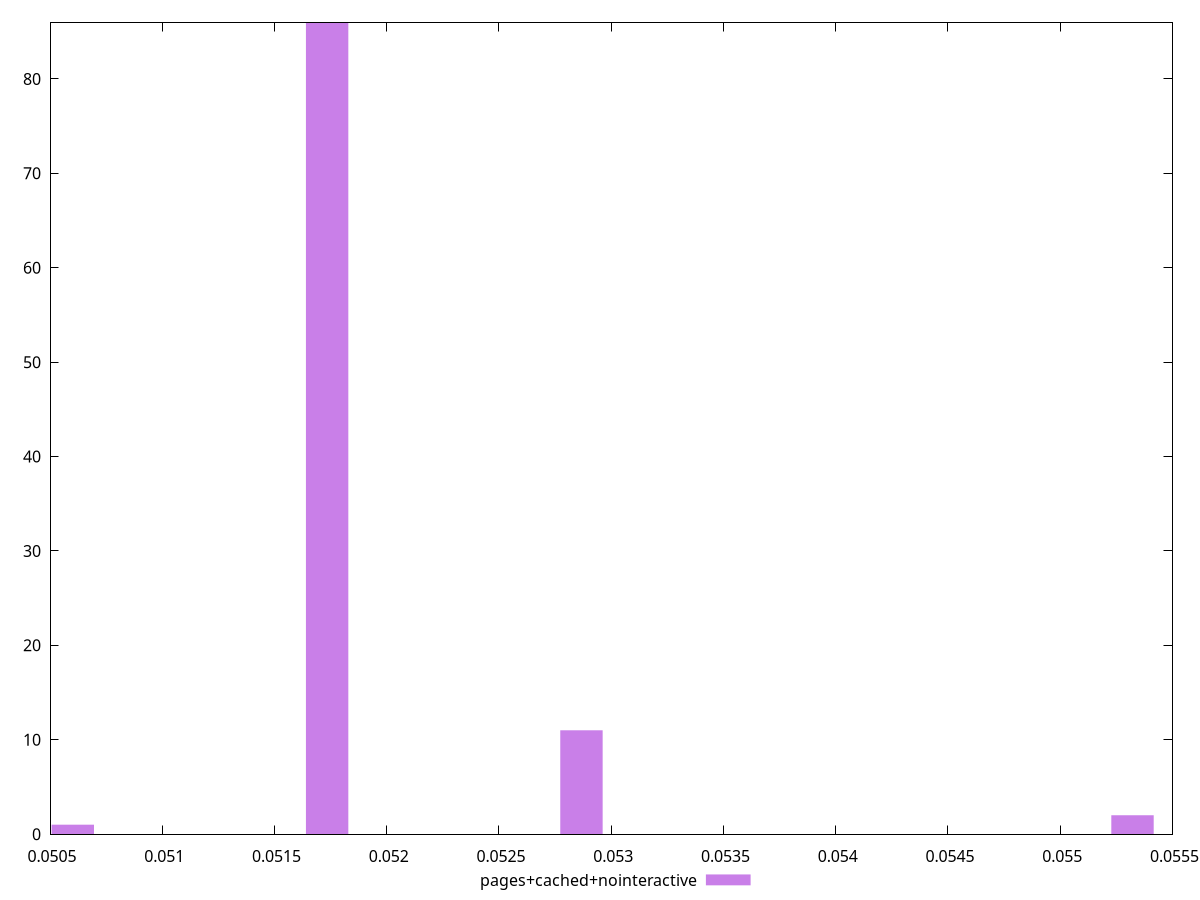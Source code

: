 $_pagesCachedNointeractive <<EOF
0.05173442256937992 86
0.05286729313659262 11
0.05532184603222013 2
0.05060155200216722 1
EOF
set key outside below
set terminal pngcairo
set output "report_00006_2020-11-02T20-21-41.718Z/unused-javascript/pages+cached+nointeractive//hist.png"
set yrange [0:86]
set boxwidth 0.0001888117612021165
set style fill transparent solid 0.5 noborder
plot $_pagesCachedNointeractive title "pages+cached+nointeractive" with boxes ,
